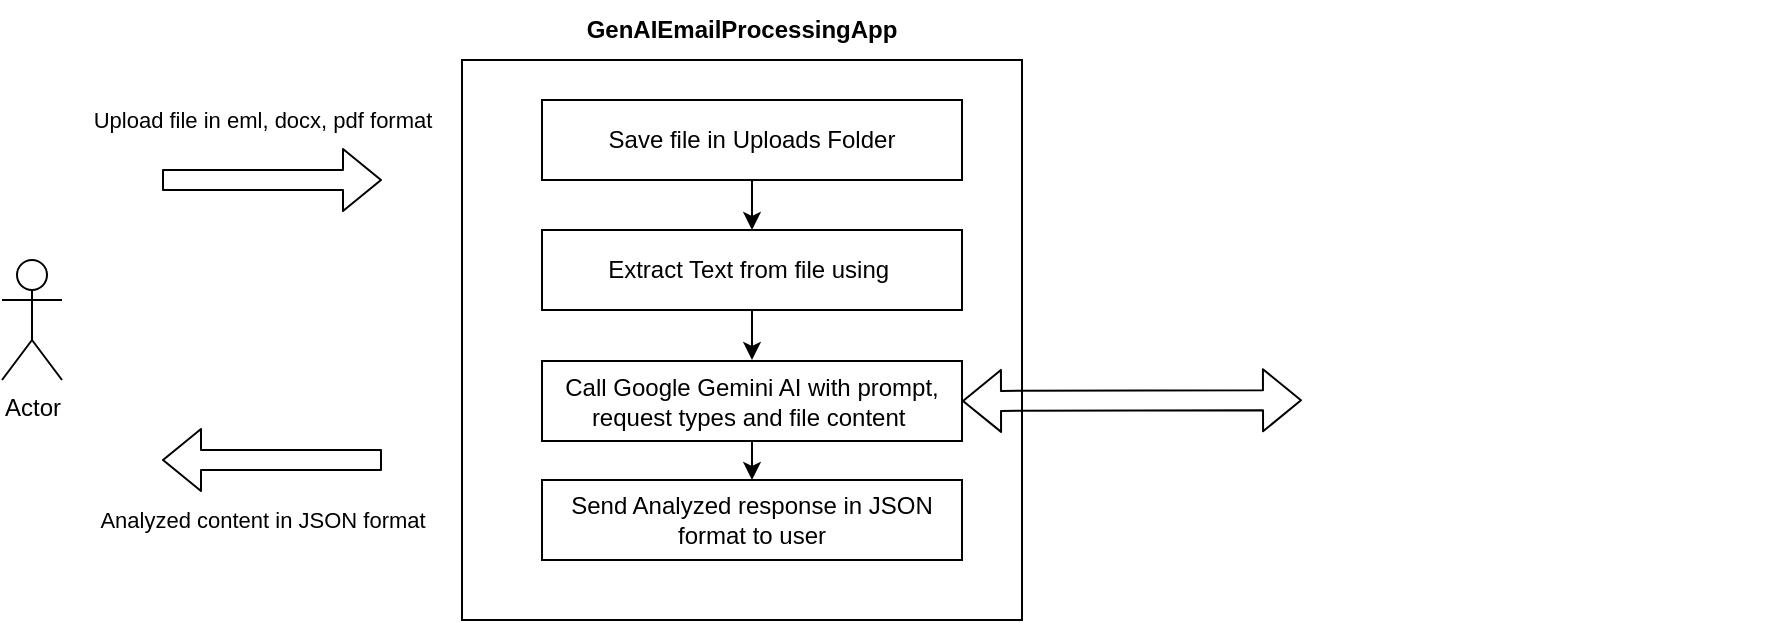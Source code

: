 <mxfile>
    <diagram name="Page-1" id="0">
        <mxGraphModel dx="1016" dy="670" grid="1" gridSize="10" guides="1" tooltips="1" connect="1" arrows="1" fold="1" page="1" pageScale="1" pageWidth="827" pageHeight="1169" math="0" shadow="0">
            <root>
                <mxCell id="0"/>
                <mxCell id="1" parent="0"/>
                <mxCell id="11" value="Actor" style="shape=umlActor;verticalLabelPosition=bottom;verticalAlign=top;html=1;outlineConnect=0;" vertex="1" parent="1">
                    <mxGeometry x="10" y="500" width="30" height="60" as="geometry"/>
                </mxCell>
                <mxCell id="13" value="" style="shape=flexArrow;endArrow=classic;html=1;" edge="1" parent="1">
                    <mxGeometry width="50" height="50" relative="1" as="geometry">
                        <mxPoint x="90" y="460" as="sourcePoint"/>
                        <mxPoint x="200" y="460" as="targetPoint"/>
                    </mxGeometry>
                </mxCell>
                <mxCell id="22" value="Upload file in eml, docx, pdf format" style="edgeLabel;html=1;align=center;verticalAlign=middle;resizable=0;points=[];" vertex="1" connectable="0" parent="13">
                    <mxGeometry x="0.345" y="2" relative="1" as="geometry">
                        <mxPoint x="-24" y="-28" as="offset"/>
                    </mxGeometry>
                </mxCell>
                <mxCell id="15" value="" style="whiteSpace=wrap;html=1;aspect=fixed;" vertex="1" parent="1">
                    <mxGeometry x="240" y="400" width="280" height="280" as="geometry"/>
                </mxCell>
                <mxCell id="24" value="" style="edgeStyle=none;html=1;" edge="1" parent="1" source="16" target="17">
                    <mxGeometry relative="1" as="geometry"/>
                </mxCell>
                <mxCell id="25" value="" style="edgeStyle=none;html=1;" edge="1" parent="1" source="17">
                    <mxGeometry relative="1" as="geometry">
                        <mxPoint x="385" y="550" as="targetPoint"/>
                    </mxGeometry>
                </mxCell>
                <mxCell id="16" value="Save file in Uploads Folder" style="rounded=0;whiteSpace=wrap;html=1;" vertex="1" parent="1">
                    <mxGeometry x="280" y="420" width="210" height="40" as="geometry"/>
                </mxCell>
                <mxCell id="17" value="Extract Text from file using&amp;nbsp;" style="rounded=0;whiteSpace=wrap;html=1;" vertex="1" parent="1">
                    <mxGeometry x="280" y="485" width="210" height="40" as="geometry"/>
                </mxCell>
                <mxCell id="28" style="edgeStyle=none;html=1;" edge="1" parent="1" source="18" target="19">
                    <mxGeometry relative="1" as="geometry"/>
                </mxCell>
                <mxCell id="18" value="Call Google Gemini AI with prompt, request types and file content&amp;nbsp;" style="rounded=0;whiteSpace=wrap;html=1;" vertex="1" parent="1">
                    <mxGeometry x="280" y="550.5" width="210" height="40" as="geometry"/>
                </mxCell>
                <mxCell id="19" value="Send Analyzed response in JSON format to user" style="rounded=0;whiteSpace=wrap;html=1;" vertex="1" parent="1">
                    <mxGeometry x="280" y="610" width="210" height="40" as="geometry"/>
                </mxCell>
                <mxCell id="20" value="GenAIEmailProcessingApp" style="text;html=1;align=center;verticalAlign=middle;whiteSpace=wrap;rounded=0;fontStyle=1" vertex="1" parent="1">
                    <mxGeometry x="275" y="370" width="210" height="30" as="geometry"/>
                </mxCell>
                <mxCell id="21" value="" style="shape=flexArrow;endArrow=classic;html=1;" edge="1" parent="1">
                    <mxGeometry width="50" height="50" relative="1" as="geometry">
                        <mxPoint x="200" y="600" as="sourcePoint"/>
                        <mxPoint x="90" y="600" as="targetPoint"/>
                    </mxGeometry>
                </mxCell>
                <mxCell id="23" value="Analyzed content in JSON format" style="edgeLabel;html=1;align=center;verticalAlign=middle;resizable=0;points=[];" vertex="1" connectable="0" parent="21">
                    <mxGeometry x="0.236" relative="1" as="geometry">
                        <mxPoint x="8" y="30" as="offset"/>
                    </mxGeometry>
                </mxCell>
                <mxCell id="29" value="" style="shape=image;verticalLabelPosition=bottom;labelBackgroundColor=default;verticalAlign=top;aspect=fixed;imageAspect=0;image=https://static.vecteezy.com/system/resources/previews/045/817/274/non_2x/gemini-logotype-artificial-intelligence-chat-bot-from-google-free-vector.jpg;" vertex="1" parent="1">
                    <mxGeometry x="660" y="517.17" width="231.33" height="105.83" as="geometry"/>
                </mxCell>
                <mxCell id="30" value="" style="shape=flexArrow;endArrow=classic;startArrow=classic;html=1;entryX=0;entryY=0.5;entryDx=0;entryDy=0;exitX=1;exitY=0.5;exitDx=0;exitDy=0;" edge="1" parent="1" source="18" target="29">
                    <mxGeometry width="100" height="100" relative="1" as="geometry">
                        <mxPoint x="540" y="600" as="sourcePoint"/>
                        <mxPoint x="640" y="500" as="targetPoint"/>
                    </mxGeometry>
                </mxCell>
            </root>
        </mxGraphModel>
    </diagram>
</mxfile>